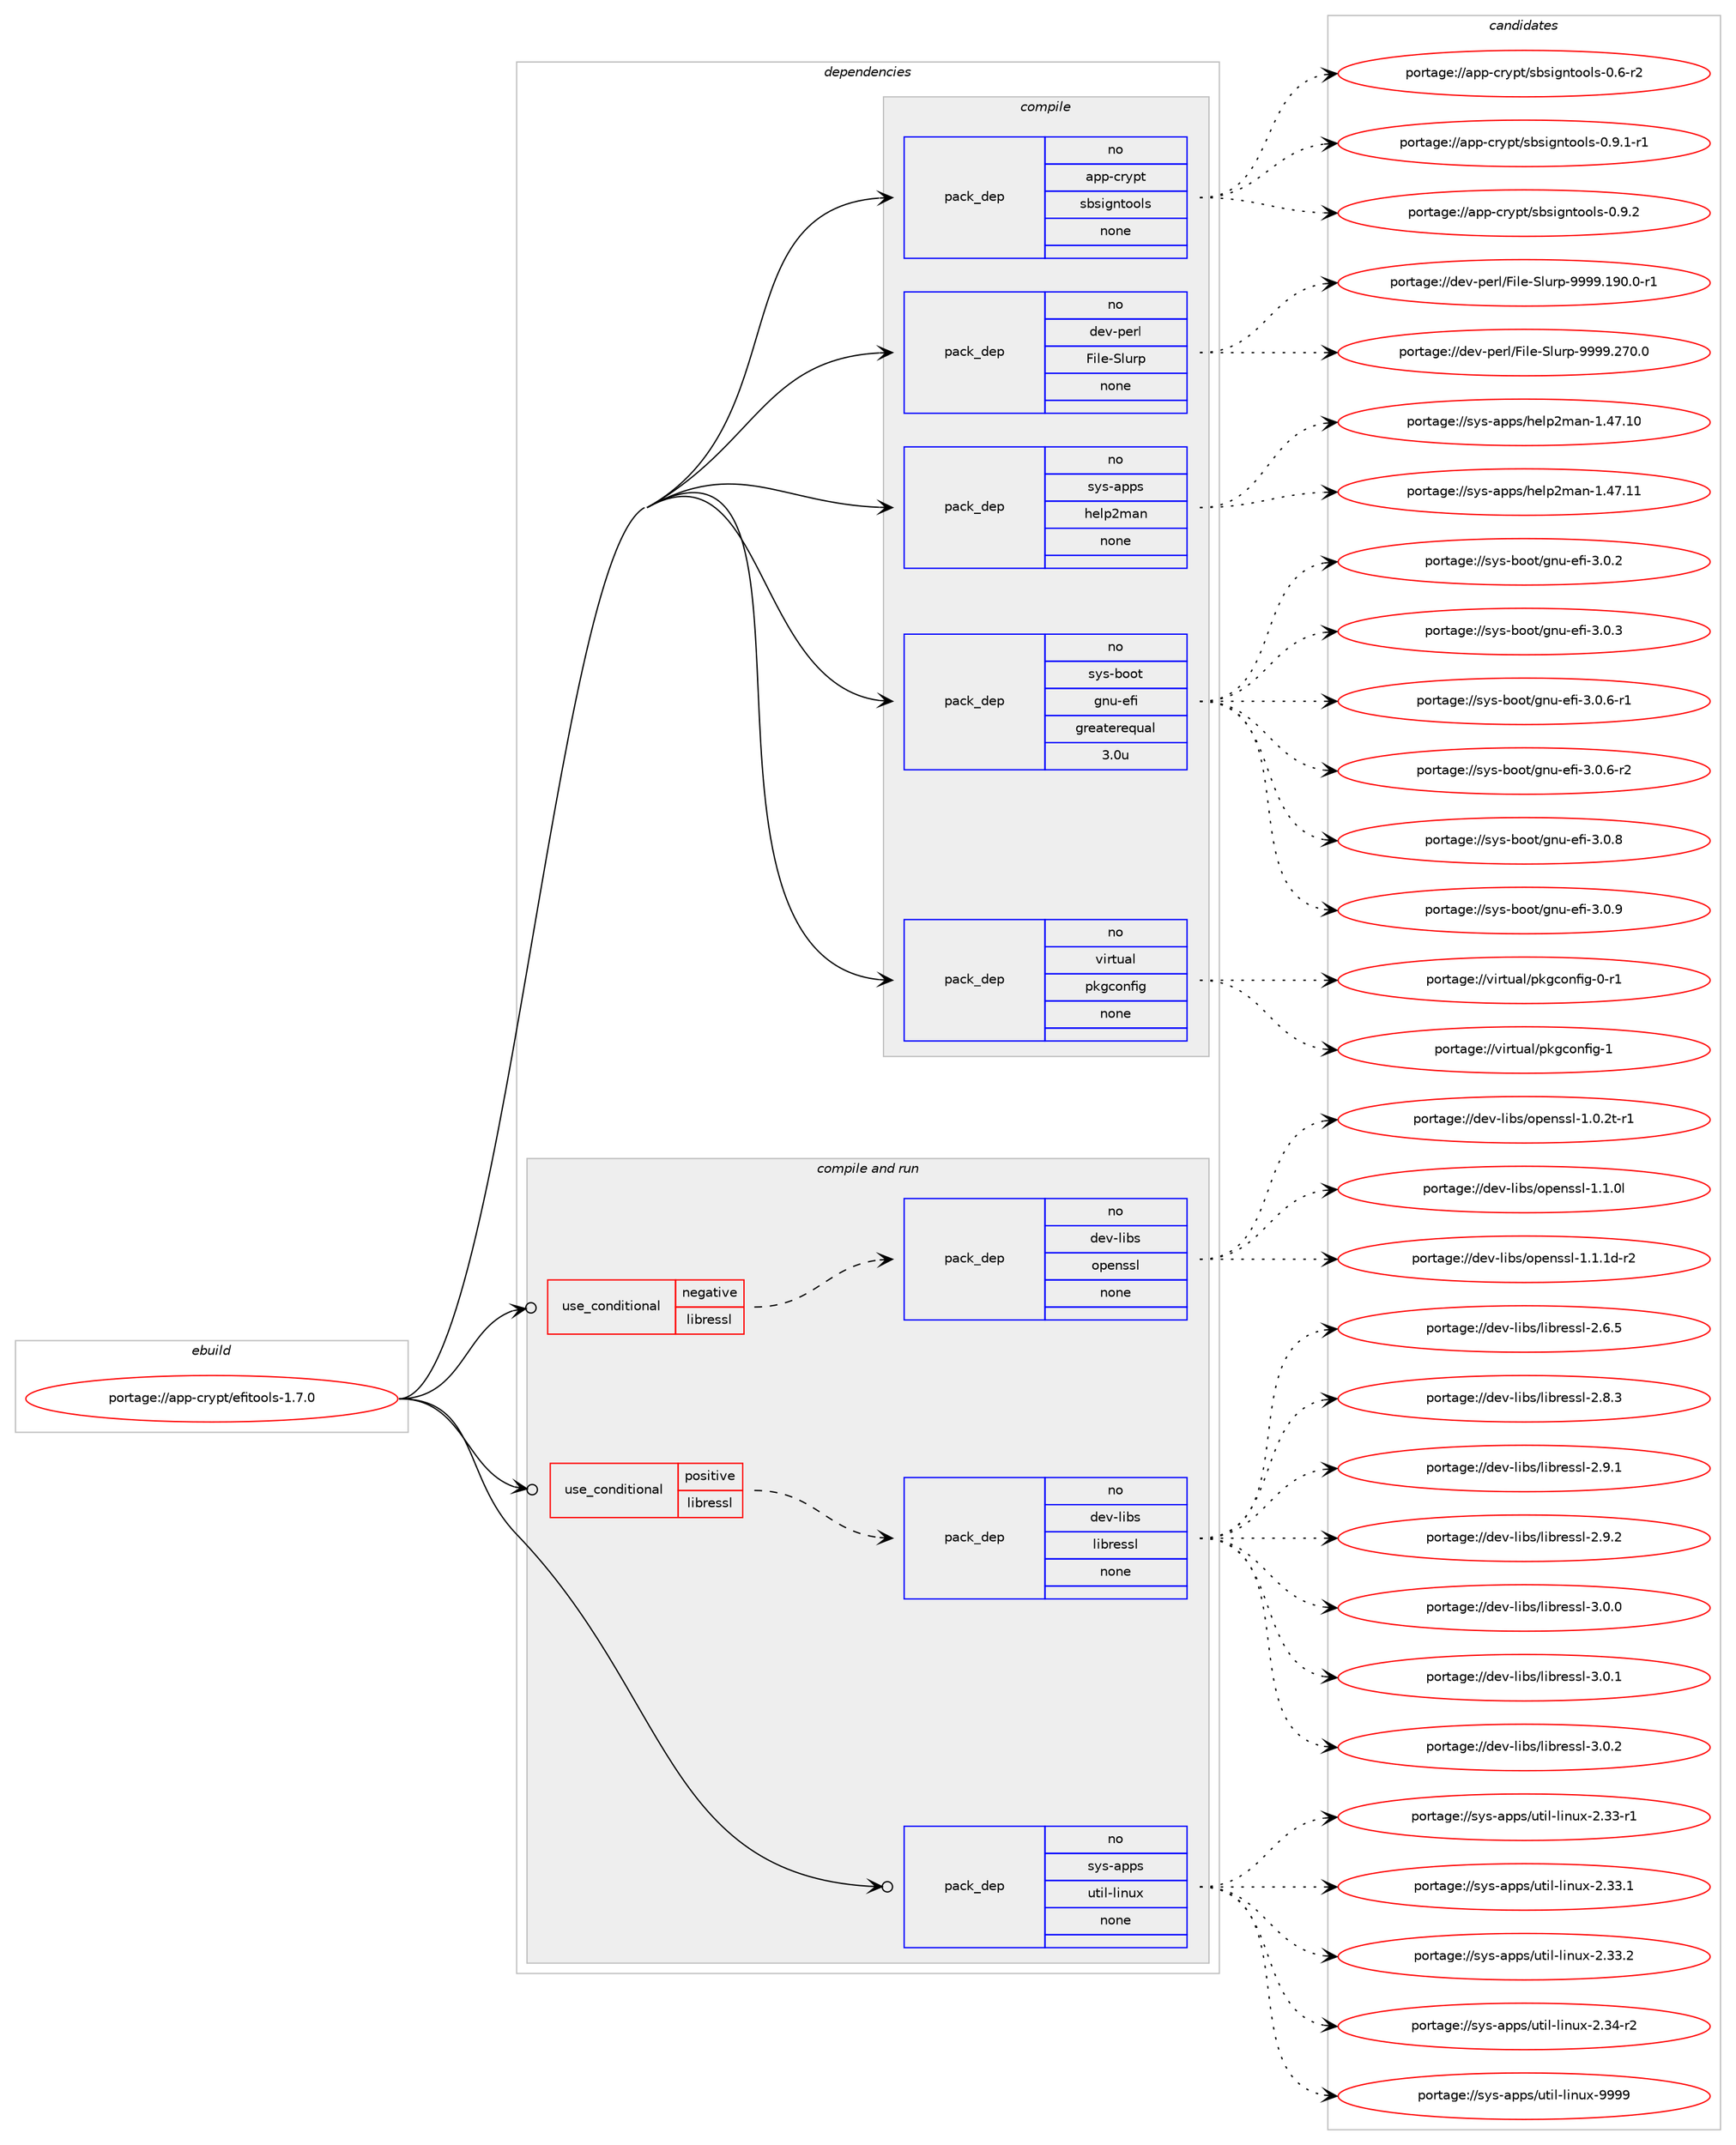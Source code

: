 digraph prolog {

# *************
# Graph options
# *************

newrank=true;
concentrate=true;
compound=true;
graph [rankdir=LR,fontname=Helvetica,fontsize=10,ranksep=1.5];#, ranksep=2.5, nodesep=0.2];
edge  [arrowhead=vee];
node  [fontname=Helvetica,fontsize=10];

# **********
# The ebuild
# **********

subgraph cluster_leftcol {
color=gray;
rank=same;
label=<<i>ebuild</i>>;
id [label="portage://app-crypt/efitools-1.7.0", color=red, width=4, href="../app-crypt/efitools-1.7.0.svg"];
}

# ****************
# The dependencies
# ****************

subgraph cluster_midcol {
color=gray;
label=<<i>dependencies</i>>;
subgraph cluster_compile {
fillcolor="#eeeeee";
style=filled;
label=<<i>compile</i>>;
subgraph pack8970 {
dependency12401 [label=<<TABLE BORDER="0" CELLBORDER="1" CELLSPACING="0" CELLPADDING="4" WIDTH="220"><TR><TD ROWSPAN="6" CELLPADDING="30">pack_dep</TD></TR><TR><TD WIDTH="110">no</TD></TR><TR><TD>app-crypt</TD></TR><TR><TD>sbsigntools</TD></TR><TR><TD>none</TD></TR><TR><TD></TD></TR></TABLE>>, shape=none, color=blue];
}
id:e -> dependency12401:w [weight=20,style="solid",arrowhead="vee"];
subgraph pack8971 {
dependency12402 [label=<<TABLE BORDER="0" CELLBORDER="1" CELLSPACING="0" CELLPADDING="4" WIDTH="220"><TR><TD ROWSPAN="6" CELLPADDING="30">pack_dep</TD></TR><TR><TD WIDTH="110">no</TD></TR><TR><TD>dev-perl</TD></TR><TR><TD>File-Slurp</TD></TR><TR><TD>none</TD></TR><TR><TD></TD></TR></TABLE>>, shape=none, color=blue];
}
id:e -> dependency12402:w [weight=20,style="solid",arrowhead="vee"];
subgraph pack8972 {
dependency12403 [label=<<TABLE BORDER="0" CELLBORDER="1" CELLSPACING="0" CELLPADDING="4" WIDTH="220"><TR><TD ROWSPAN="6" CELLPADDING="30">pack_dep</TD></TR><TR><TD WIDTH="110">no</TD></TR><TR><TD>sys-apps</TD></TR><TR><TD>help2man</TD></TR><TR><TD>none</TD></TR><TR><TD></TD></TR></TABLE>>, shape=none, color=blue];
}
id:e -> dependency12403:w [weight=20,style="solid",arrowhead="vee"];
subgraph pack8973 {
dependency12404 [label=<<TABLE BORDER="0" CELLBORDER="1" CELLSPACING="0" CELLPADDING="4" WIDTH="220"><TR><TD ROWSPAN="6" CELLPADDING="30">pack_dep</TD></TR><TR><TD WIDTH="110">no</TD></TR><TR><TD>sys-boot</TD></TR><TR><TD>gnu-efi</TD></TR><TR><TD>greaterequal</TD></TR><TR><TD>3.0u</TD></TR></TABLE>>, shape=none, color=blue];
}
id:e -> dependency12404:w [weight=20,style="solid",arrowhead="vee"];
subgraph pack8974 {
dependency12405 [label=<<TABLE BORDER="0" CELLBORDER="1" CELLSPACING="0" CELLPADDING="4" WIDTH="220"><TR><TD ROWSPAN="6" CELLPADDING="30">pack_dep</TD></TR><TR><TD WIDTH="110">no</TD></TR><TR><TD>virtual</TD></TR><TR><TD>pkgconfig</TD></TR><TR><TD>none</TD></TR><TR><TD></TD></TR></TABLE>>, shape=none, color=blue];
}
id:e -> dependency12405:w [weight=20,style="solid",arrowhead="vee"];
}
subgraph cluster_compileandrun {
fillcolor="#eeeeee";
style=filled;
label=<<i>compile and run</i>>;
subgraph cond3225 {
dependency12406 [label=<<TABLE BORDER="0" CELLBORDER="1" CELLSPACING="0" CELLPADDING="4"><TR><TD ROWSPAN="3" CELLPADDING="10">use_conditional</TD></TR><TR><TD>negative</TD></TR><TR><TD>libressl</TD></TR></TABLE>>, shape=none, color=red];
subgraph pack8975 {
dependency12407 [label=<<TABLE BORDER="0" CELLBORDER="1" CELLSPACING="0" CELLPADDING="4" WIDTH="220"><TR><TD ROWSPAN="6" CELLPADDING="30">pack_dep</TD></TR><TR><TD WIDTH="110">no</TD></TR><TR><TD>dev-libs</TD></TR><TR><TD>openssl</TD></TR><TR><TD>none</TD></TR><TR><TD></TD></TR></TABLE>>, shape=none, color=blue];
}
dependency12406:e -> dependency12407:w [weight=20,style="dashed",arrowhead="vee"];
}
id:e -> dependency12406:w [weight=20,style="solid",arrowhead="odotvee"];
subgraph cond3226 {
dependency12408 [label=<<TABLE BORDER="0" CELLBORDER="1" CELLSPACING="0" CELLPADDING="4"><TR><TD ROWSPAN="3" CELLPADDING="10">use_conditional</TD></TR><TR><TD>positive</TD></TR><TR><TD>libressl</TD></TR></TABLE>>, shape=none, color=red];
subgraph pack8976 {
dependency12409 [label=<<TABLE BORDER="0" CELLBORDER="1" CELLSPACING="0" CELLPADDING="4" WIDTH="220"><TR><TD ROWSPAN="6" CELLPADDING="30">pack_dep</TD></TR><TR><TD WIDTH="110">no</TD></TR><TR><TD>dev-libs</TD></TR><TR><TD>libressl</TD></TR><TR><TD>none</TD></TR><TR><TD></TD></TR></TABLE>>, shape=none, color=blue];
}
dependency12408:e -> dependency12409:w [weight=20,style="dashed",arrowhead="vee"];
}
id:e -> dependency12408:w [weight=20,style="solid",arrowhead="odotvee"];
subgraph pack8977 {
dependency12410 [label=<<TABLE BORDER="0" CELLBORDER="1" CELLSPACING="0" CELLPADDING="4" WIDTH="220"><TR><TD ROWSPAN="6" CELLPADDING="30">pack_dep</TD></TR><TR><TD WIDTH="110">no</TD></TR><TR><TD>sys-apps</TD></TR><TR><TD>util-linux</TD></TR><TR><TD>none</TD></TR><TR><TD></TD></TR></TABLE>>, shape=none, color=blue];
}
id:e -> dependency12410:w [weight=20,style="solid",arrowhead="odotvee"];
}
subgraph cluster_run {
fillcolor="#eeeeee";
style=filled;
label=<<i>run</i>>;
}
}

# **************
# The candidates
# **************

subgraph cluster_choices {
rank=same;
color=gray;
label=<<i>candidates</i>>;

subgraph choice8970 {
color=black;
nodesep=1;
choiceportage9711211245991141211121164711598115105103110116111111108115454846544511450 [label="portage://app-crypt/sbsigntools-0.6-r2", color=red, width=4,href="../app-crypt/sbsigntools-0.6-r2.svg"];
choiceportage97112112459911412111211647115981151051031101161111111081154548465746494511449 [label="portage://app-crypt/sbsigntools-0.9.1-r1", color=red, width=4,href="../app-crypt/sbsigntools-0.9.1-r1.svg"];
choiceportage9711211245991141211121164711598115105103110116111111108115454846574650 [label="portage://app-crypt/sbsigntools-0.9.2", color=red, width=4,href="../app-crypt/sbsigntools-0.9.2.svg"];
dependency12401:e -> choiceportage9711211245991141211121164711598115105103110116111111108115454846544511450:w [style=dotted,weight="100"];
dependency12401:e -> choiceportage97112112459911412111211647115981151051031101161111111081154548465746494511449:w [style=dotted,weight="100"];
dependency12401:e -> choiceportage9711211245991141211121164711598115105103110116111111108115454846574650:w [style=dotted,weight="100"];
}
subgraph choice8971 {
color=black;
nodesep=1;
choiceportage100101118451121011141084770105108101458310811711411245575757574649574846484511449 [label="portage://dev-perl/File-Slurp-9999.190.0-r1", color=red, width=4,href="../dev-perl/File-Slurp-9999.190.0-r1.svg"];
choiceportage10010111845112101114108477010510810145831081171141124557575757465055484648 [label="portage://dev-perl/File-Slurp-9999.270.0", color=red, width=4,href="../dev-perl/File-Slurp-9999.270.0.svg"];
dependency12402:e -> choiceportage100101118451121011141084770105108101458310811711411245575757574649574846484511449:w [style=dotted,weight="100"];
dependency12402:e -> choiceportage10010111845112101114108477010510810145831081171141124557575757465055484648:w [style=dotted,weight="100"];
}
subgraph choice8972 {
color=black;
nodesep=1;
choiceportage11512111545971121121154710410110811250109971104549465255464948 [label="portage://sys-apps/help2man-1.47.10", color=red, width=4,href="../sys-apps/help2man-1.47.10.svg"];
choiceportage11512111545971121121154710410110811250109971104549465255464949 [label="portage://sys-apps/help2man-1.47.11", color=red, width=4,href="../sys-apps/help2man-1.47.11.svg"];
dependency12403:e -> choiceportage11512111545971121121154710410110811250109971104549465255464948:w [style=dotted,weight="100"];
dependency12403:e -> choiceportage11512111545971121121154710410110811250109971104549465255464949:w [style=dotted,weight="100"];
}
subgraph choice8973 {
color=black;
nodesep=1;
choiceportage11512111545981111111164710311011745101102105455146484650 [label="portage://sys-boot/gnu-efi-3.0.2", color=red, width=4,href="../sys-boot/gnu-efi-3.0.2.svg"];
choiceportage11512111545981111111164710311011745101102105455146484651 [label="portage://sys-boot/gnu-efi-3.0.3", color=red, width=4,href="../sys-boot/gnu-efi-3.0.3.svg"];
choiceportage115121115459811111111647103110117451011021054551464846544511449 [label="portage://sys-boot/gnu-efi-3.0.6-r1", color=red, width=4,href="../sys-boot/gnu-efi-3.0.6-r1.svg"];
choiceportage115121115459811111111647103110117451011021054551464846544511450 [label="portage://sys-boot/gnu-efi-3.0.6-r2", color=red, width=4,href="../sys-boot/gnu-efi-3.0.6-r2.svg"];
choiceportage11512111545981111111164710311011745101102105455146484656 [label="portage://sys-boot/gnu-efi-3.0.8", color=red, width=4,href="../sys-boot/gnu-efi-3.0.8.svg"];
choiceportage11512111545981111111164710311011745101102105455146484657 [label="portage://sys-boot/gnu-efi-3.0.9", color=red, width=4,href="../sys-boot/gnu-efi-3.0.9.svg"];
dependency12404:e -> choiceportage11512111545981111111164710311011745101102105455146484650:w [style=dotted,weight="100"];
dependency12404:e -> choiceportage11512111545981111111164710311011745101102105455146484651:w [style=dotted,weight="100"];
dependency12404:e -> choiceportage115121115459811111111647103110117451011021054551464846544511449:w [style=dotted,weight="100"];
dependency12404:e -> choiceportage115121115459811111111647103110117451011021054551464846544511450:w [style=dotted,weight="100"];
dependency12404:e -> choiceportage11512111545981111111164710311011745101102105455146484656:w [style=dotted,weight="100"];
dependency12404:e -> choiceportage11512111545981111111164710311011745101102105455146484657:w [style=dotted,weight="100"];
}
subgraph choice8974 {
color=black;
nodesep=1;
choiceportage11810511411611797108471121071039911111010210510345484511449 [label="portage://virtual/pkgconfig-0-r1", color=red, width=4,href="../virtual/pkgconfig-0-r1.svg"];
choiceportage1181051141161179710847112107103991111101021051034549 [label="portage://virtual/pkgconfig-1", color=red, width=4,href="../virtual/pkgconfig-1.svg"];
dependency12405:e -> choiceportage11810511411611797108471121071039911111010210510345484511449:w [style=dotted,weight="100"];
dependency12405:e -> choiceportage1181051141161179710847112107103991111101021051034549:w [style=dotted,weight="100"];
}
subgraph choice8975 {
color=black;
nodesep=1;
choiceportage1001011184510810598115471111121011101151151084549464846501164511449 [label="portage://dev-libs/openssl-1.0.2t-r1", color=red, width=4,href="../dev-libs/openssl-1.0.2t-r1.svg"];
choiceportage100101118451081059811547111112101110115115108454946494648108 [label="portage://dev-libs/openssl-1.1.0l", color=red, width=4,href="../dev-libs/openssl-1.1.0l.svg"];
choiceportage1001011184510810598115471111121011101151151084549464946491004511450 [label="portage://dev-libs/openssl-1.1.1d-r2", color=red, width=4,href="../dev-libs/openssl-1.1.1d-r2.svg"];
dependency12407:e -> choiceportage1001011184510810598115471111121011101151151084549464846501164511449:w [style=dotted,weight="100"];
dependency12407:e -> choiceportage100101118451081059811547111112101110115115108454946494648108:w [style=dotted,weight="100"];
dependency12407:e -> choiceportage1001011184510810598115471111121011101151151084549464946491004511450:w [style=dotted,weight="100"];
}
subgraph choice8976 {
color=black;
nodesep=1;
choiceportage10010111845108105981154710810598114101115115108455046544653 [label="portage://dev-libs/libressl-2.6.5", color=red, width=4,href="../dev-libs/libressl-2.6.5.svg"];
choiceportage10010111845108105981154710810598114101115115108455046564651 [label="portage://dev-libs/libressl-2.8.3", color=red, width=4,href="../dev-libs/libressl-2.8.3.svg"];
choiceportage10010111845108105981154710810598114101115115108455046574649 [label="portage://dev-libs/libressl-2.9.1", color=red, width=4,href="../dev-libs/libressl-2.9.1.svg"];
choiceportage10010111845108105981154710810598114101115115108455046574650 [label="portage://dev-libs/libressl-2.9.2", color=red, width=4,href="../dev-libs/libressl-2.9.2.svg"];
choiceportage10010111845108105981154710810598114101115115108455146484648 [label="portage://dev-libs/libressl-3.0.0", color=red, width=4,href="../dev-libs/libressl-3.0.0.svg"];
choiceportage10010111845108105981154710810598114101115115108455146484649 [label="portage://dev-libs/libressl-3.0.1", color=red, width=4,href="../dev-libs/libressl-3.0.1.svg"];
choiceportage10010111845108105981154710810598114101115115108455146484650 [label="portage://dev-libs/libressl-3.0.2", color=red, width=4,href="../dev-libs/libressl-3.0.2.svg"];
dependency12409:e -> choiceportage10010111845108105981154710810598114101115115108455046544653:w [style=dotted,weight="100"];
dependency12409:e -> choiceportage10010111845108105981154710810598114101115115108455046564651:w [style=dotted,weight="100"];
dependency12409:e -> choiceportage10010111845108105981154710810598114101115115108455046574649:w [style=dotted,weight="100"];
dependency12409:e -> choiceportage10010111845108105981154710810598114101115115108455046574650:w [style=dotted,weight="100"];
dependency12409:e -> choiceportage10010111845108105981154710810598114101115115108455146484648:w [style=dotted,weight="100"];
dependency12409:e -> choiceportage10010111845108105981154710810598114101115115108455146484649:w [style=dotted,weight="100"];
dependency12409:e -> choiceportage10010111845108105981154710810598114101115115108455146484650:w [style=dotted,weight="100"];
}
subgraph choice8977 {
color=black;
nodesep=1;
choiceportage1151211154597112112115471171161051084510810511011712045504651514511449 [label="portage://sys-apps/util-linux-2.33-r1", color=red, width=4,href="../sys-apps/util-linux-2.33-r1.svg"];
choiceportage1151211154597112112115471171161051084510810511011712045504651514649 [label="portage://sys-apps/util-linux-2.33.1", color=red, width=4,href="../sys-apps/util-linux-2.33.1.svg"];
choiceportage1151211154597112112115471171161051084510810511011712045504651514650 [label="portage://sys-apps/util-linux-2.33.2", color=red, width=4,href="../sys-apps/util-linux-2.33.2.svg"];
choiceportage1151211154597112112115471171161051084510810511011712045504651524511450 [label="portage://sys-apps/util-linux-2.34-r2", color=red, width=4,href="../sys-apps/util-linux-2.34-r2.svg"];
choiceportage115121115459711211211547117116105108451081051101171204557575757 [label="portage://sys-apps/util-linux-9999", color=red, width=4,href="../sys-apps/util-linux-9999.svg"];
dependency12410:e -> choiceportage1151211154597112112115471171161051084510810511011712045504651514511449:w [style=dotted,weight="100"];
dependency12410:e -> choiceportage1151211154597112112115471171161051084510810511011712045504651514649:w [style=dotted,weight="100"];
dependency12410:e -> choiceportage1151211154597112112115471171161051084510810511011712045504651514650:w [style=dotted,weight="100"];
dependency12410:e -> choiceportage1151211154597112112115471171161051084510810511011712045504651524511450:w [style=dotted,weight="100"];
dependency12410:e -> choiceportage115121115459711211211547117116105108451081051101171204557575757:w [style=dotted,weight="100"];
}
}

}
